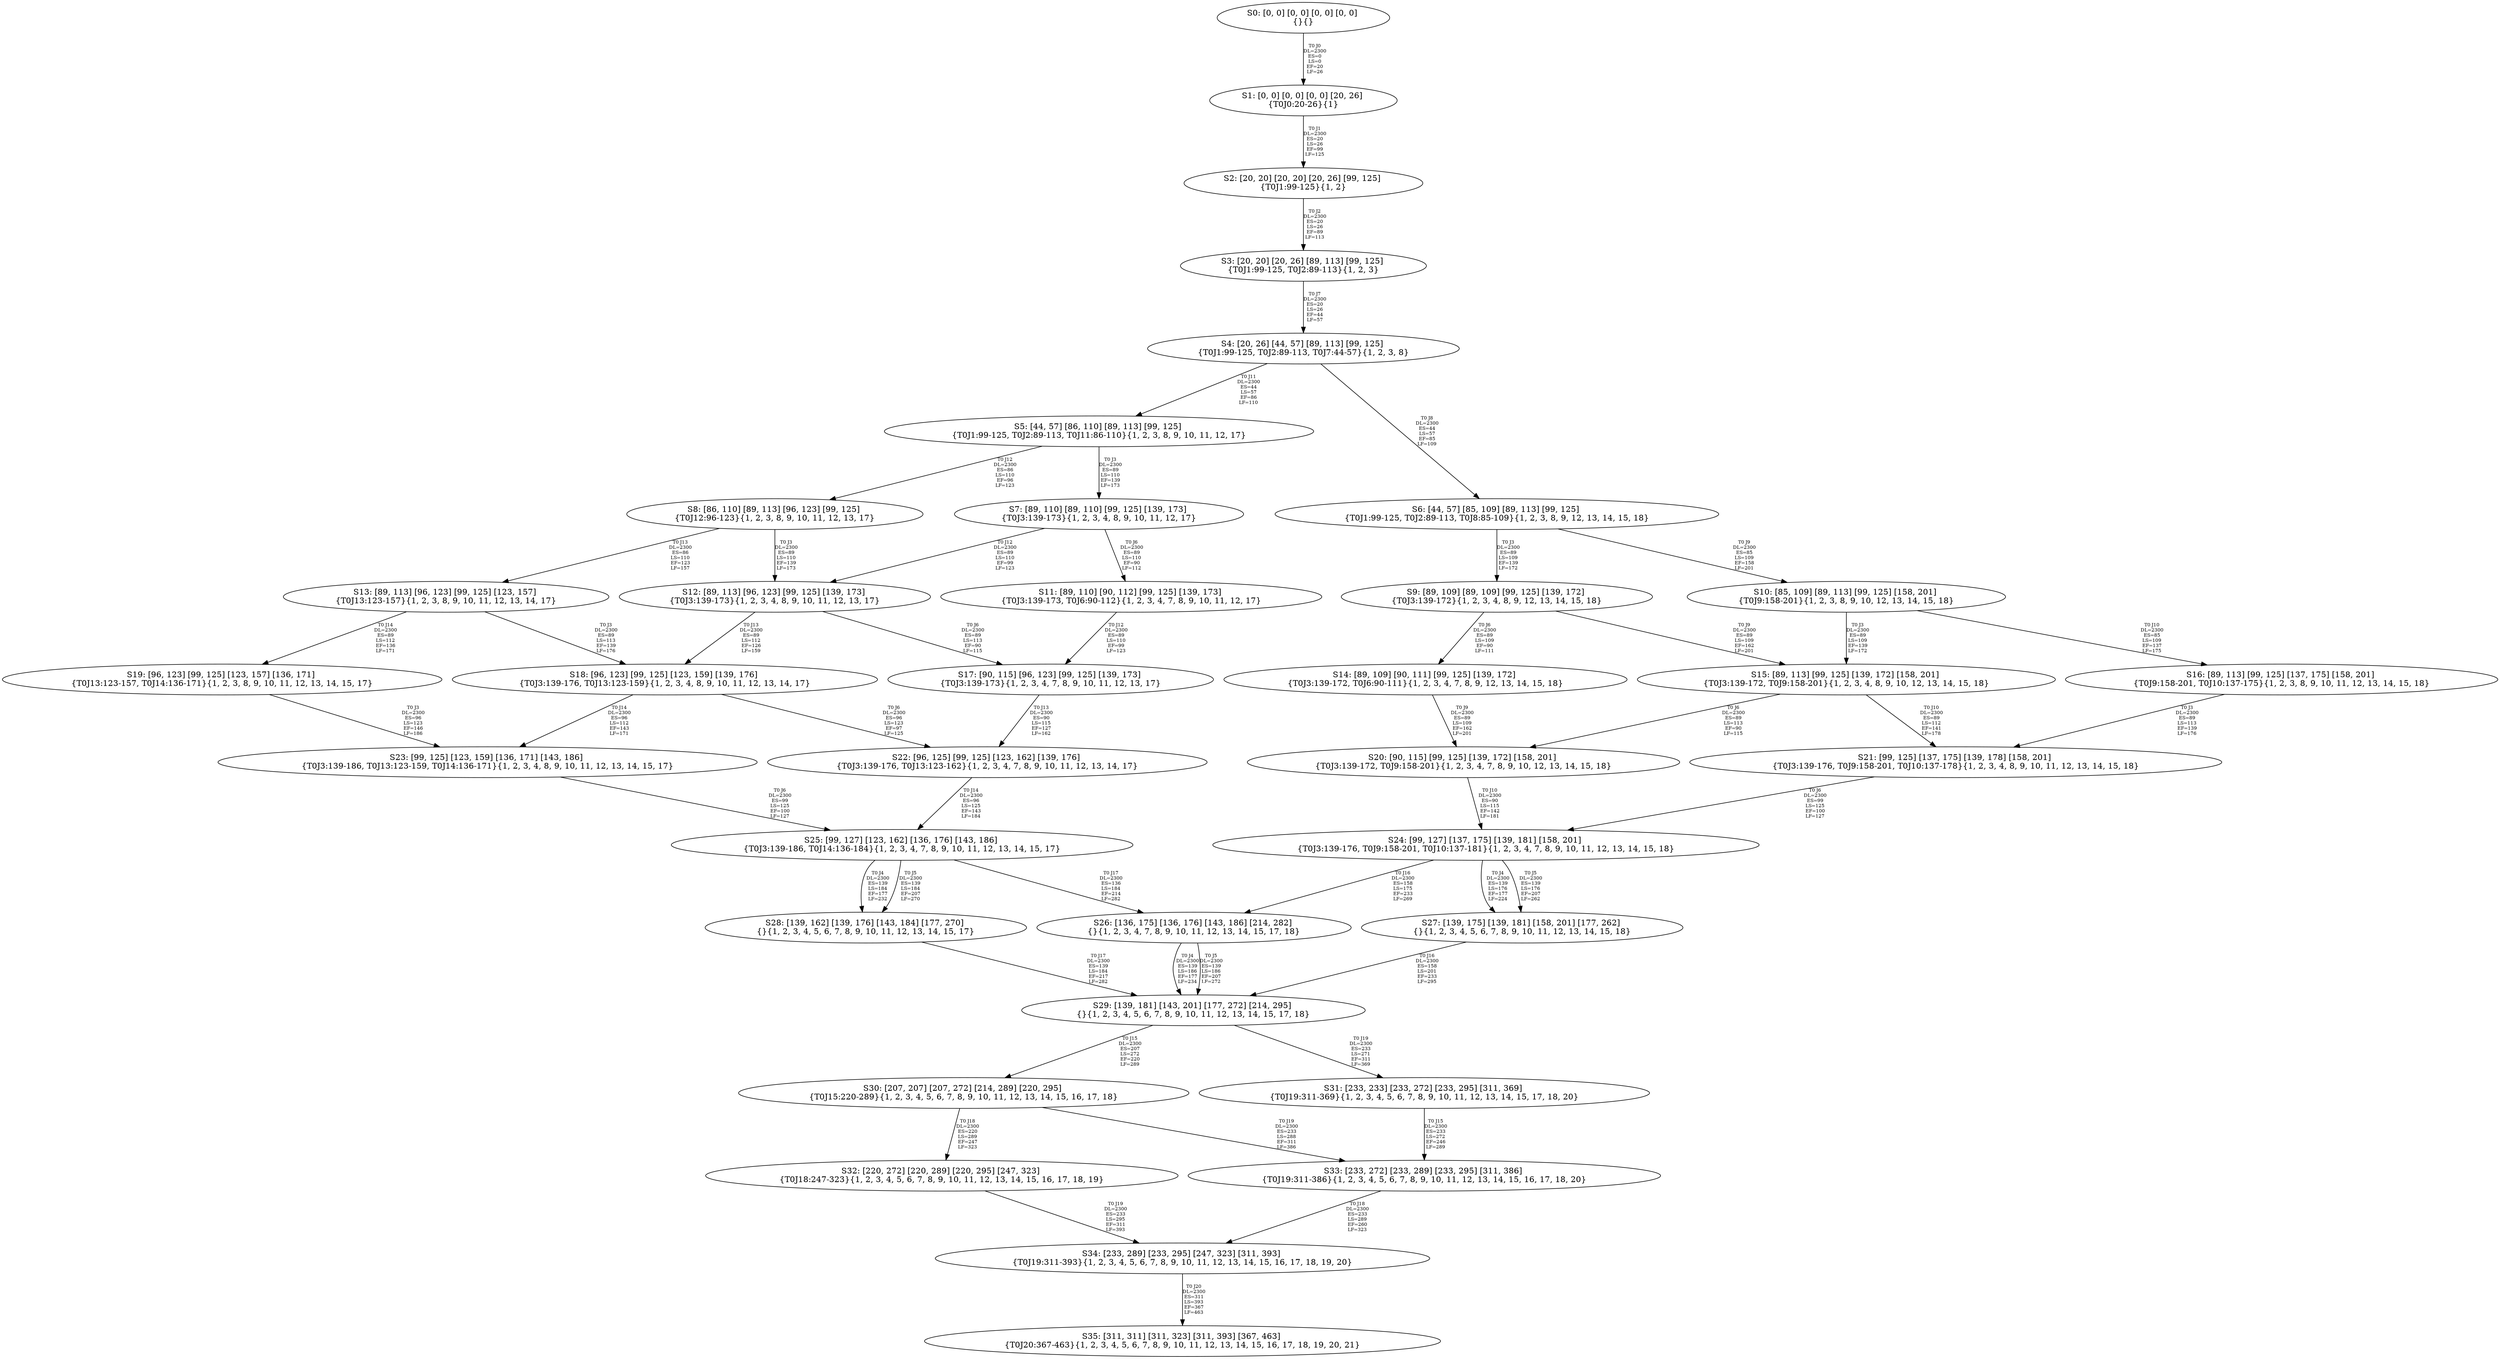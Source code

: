digraph {
	S0[label="S0: [0, 0] [0, 0] [0, 0] [0, 0] \n{}{}"];
	S1[label="S1: [0, 0] [0, 0] [0, 0] [20, 26] \n{T0J0:20-26}{1}"];
	S2[label="S2: [20, 20] [20, 20] [20, 26] [99, 125] \n{T0J1:99-125}{1, 2}"];
	S3[label="S3: [20, 20] [20, 26] [89, 113] [99, 125] \n{T0J1:99-125, T0J2:89-113}{1, 2, 3}"];
	S4[label="S4: [20, 26] [44, 57] [89, 113] [99, 125] \n{T0J1:99-125, T0J2:89-113, T0J7:44-57}{1, 2, 3, 8}"];
	S5[label="S5: [44, 57] [86, 110] [89, 113] [99, 125] \n{T0J1:99-125, T0J2:89-113, T0J11:86-110}{1, 2, 3, 8, 9, 10, 11, 12, 17}"];
	S6[label="S6: [44, 57] [85, 109] [89, 113] [99, 125] \n{T0J1:99-125, T0J2:89-113, T0J8:85-109}{1, 2, 3, 8, 9, 12, 13, 14, 15, 18}"];
	S7[label="S7: [89, 110] [89, 110] [99, 125] [139, 173] \n{T0J3:139-173}{1, 2, 3, 4, 8, 9, 10, 11, 12, 17}"];
	S8[label="S8: [86, 110] [89, 113] [96, 123] [99, 125] \n{T0J12:96-123}{1, 2, 3, 8, 9, 10, 11, 12, 13, 17}"];
	S9[label="S9: [89, 109] [89, 109] [99, 125] [139, 172] \n{T0J3:139-172}{1, 2, 3, 4, 8, 9, 12, 13, 14, 15, 18}"];
	S10[label="S10: [85, 109] [89, 113] [99, 125] [158, 201] \n{T0J9:158-201}{1, 2, 3, 8, 9, 10, 12, 13, 14, 15, 18}"];
	S11[label="S11: [89, 110] [90, 112] [99, 125] [139, 173] \n{T0J3:139-173, T0J6:90-112}{1, 2, 3, 4, 7, 8, 9, 10, 11, 12, 17}"];
	S12[label="S12: [89, 113] [96, 123] [99, 125] [139, 173] \n{T0J3:139-173}{1, 2, 3, 4, 8, 9, 10, 11, 12, 13, 17}"];
	S13[label="S13: [89, 113] [96, 123] [99, 125] [123, 157] \n{T0J13:123-157}{1, 2, 3, 8, 9, 10, 11, 12, 13, 14, 17}"];
	S14[label="S14: [89, 109] [90, 111] [99, 125] [139, 172] \n{T0J3:139-172, T0J6:90-111}{1, 2, 3, 4, 7, 8, 9, 12, 13, 14, 15, 18}"];
	S15[label="S15: [89, 113] [99, 125] [139, 172] [158, 201] \n{T0J3:139-172, T0J9:158-201}{1, 2, 3, 4, 8, 9, 10, 12, 13, 14, 15, 18}"];
	S16[label="S16: [89, 113] [99, 125] [137, 175] [158, 201] \n{T0J9:158-201, T0J10:137-175}{1, 2, 3, 8, 9, 10, 11, 12, 13, 14, 15, 18}"];
	S17[label="S17: [90, 115] [96, 123] [99, 125] [139, 173] \n{T0J3:139-173}{1, 2, 3, 4, 7, 8, 9, 10, 11, 12, 13, 17}"];
	S18[label="S18: [96, 123] [99, 125] [123, 159] [139, 176] \n{T0J3:139-176, T0J13:123-159}{1, 2, 3, 4, 8, 9, 10, 11, 12, 13, 14, 17}"];
	S19[label="S19: [96, 123] [99, 125] [123, 157] [136, 171] \n{T0J13:123-157, T0J14:136-171}{1, 2, 3, 8, 9, 10, 11, 12, 13, 14, 15, 17}"];
	S20[label="S20: [90, 115] [99, 125] [139, 172] [158, 201] \n{T0J3:139-172, T0J9:158-201}{1, 2, 3, 4, 7, 8, 9, 10, 12, 13, 14, 15, 18}"];
	S21[label="S21: [99, 125] [137, 175] [139, 178] [158, 201] \n{T0J3:139-176, T0J9:158-201, T0J10:137-178}{1, 2, 3, 4, 8, 9, 10, 11, 12, 13, 14, 15, 18}"];
	S22[label="S22: [96, 125] [99, 125] [123, 162] [139, 176] \n{T0J3:139-176, T0J13:123-162}{1, 2, 3, 4, 7, 8, 9, 10, 11, 12, 13, 14, 17}"];
	S23[label="S23: [99, 125] [123, 159] [136, 171] [143, 186] \n{T0J3:139-186, T0J13:123-159, T0J14:136-171}{1, 2, 3, 4, 8, 9, 10, 11, 12, 13, 14, 15, 17}"];
	S24[label="S24: [99, 127] [137, 175] [139, 181] [158, 201] \n{T0J3:139-176, T0J9:158-201, T0J10:137-181}{1, 2, 3, 4, 7, 8, 9, 10, 11, 12, 13, 14, 15, 18}"];
	S25[label="S25: [99, 127] [123, 162] [136, 176] [143, 186] \n{T0J3:139-186, T0J14:136-184}{1, 2, 3, 4, 7, 8, 9, 10, 11, 12, 13, 14, 15, 17}"];
	S26[label="S26: [136, 175] [136, 176] [143, 186] [214, 282] \n{}{1, 2, 3, 4, 7, 8, 9, 10, 11, 12, 13, 14, 15, 17, 18}"];
	S27[label="S27: [139, 175] [139, 181] [158, 201] [177, 262] \n{}{1, 2, 3, 4, 5, 6, 7, 8, 9, 10, 11, 12, 13, 14, 15, 18}"];
	S28[label="S28: [139, 162] [139, 176] [143, 184] [177, 270] \n{}{1, 2, 3, 4, 5, 6, 7, 8, 9, 10, 11, 12, 13, 14, 15, 17}"];
	S29[label="S29: [139, 181] [143, 201] [177, 272] [214, 295] \n{}{1, 2, 3, 4, 5, 6, 7, 8, 9, 10, 11, 12, 13, 14, 15, 17, 18}"];
	S30[label="S30: [207, 207] [207, 272] [214, 289] [220, 295] \n{T0J15:220-289}{1, 2, 3, 4, 5, 6, 7, 8, 9, 10, 11, 12, 13, 14, 15, 16, 17, 18}"];
	S31[label="S31: [233, 233] [233, 272] [233, 295] [311, 369] \n{T0J19:311-369}{1, 2, 3, 4, 5, 6, 7, 8, 9, 10, 11, 12, 13, 14, 15, 17, 18, 20}"];
	S32[label="S32: [220, 272] [220, 289] [220, 295] [247, 323] \n{T0J18:247-323}{1, 2, 3, 4, 5, 6, 7, 8, 9, 10, 11, 12, 13, 14, 15, 16, 17, 18, 19}"];
	S33[label="S33: [233, 272] [233, 289] [233, 295] [311, 386] \n{T0J19:311-386}{1, 2, 3, 4, 5, 6, 7, 8, 9, 10, 11, 12, 13, 14, 15, 16, 17, 18, 20}"];
	S34[label="S34: [233, 289] [233, 295] [247, 323] [311, 393] \n{T0J19:311-393}{1, 2, 3, 4, 5, 6, 7, 8, 9, 10, 11, 12, 13, 14, 15, 16, 17, 18, 19, 20}"];
	S35[label="S35: [311, 311] [311, 323] [311, 393] [367, 463] \n{T0J20:367-463}{1, 2, 3, 4, 5, 6, 7, 8, 9, 10, 11, 12, 13, 14, 15, 16, 17, 18, 19, 20, 21}"];
	S0 -> S1[label="T0 J0\nDL=2300\nES=0\nLS=0\nEF=20\nLF=26",fontsize=8];
	S1 -> S2[label="T0 J1\nDL=2300\nES=20\nLS=26\nEF=99\nLF=125",fontsize=8];
	S2 -> S3[label="T0 J2\nDL=2300\nES=20\nLS=26\nEF=89\nLF=113",fontsize=8];
	S3 -> S4[label="T0 J7\nDL=2300\nES=20\nLS=26\nEF=44\nLF=57",fontsize=8];
	S4 -> S6[label="T0 J8\nDL=2300\nES=44\nLS=57\nEF=85\nLF=109",fontsize=8];
	S4 -> S5[label="T0 J11\nDL=2300\nES=44\nLS=57\nEF=86\nLF=110",fontsize=8];
	S5 -> S7[label="T0 J3\nDL=2300\nES=89\nLS=110\nEF=139\nLF=173",fontsize=8];
	S5 -> S8[label="T0 J12\nDL=2300\nES=86\nLS=110\nEF=96\nLF=123",fontsize=8];
	S6 -> S9[label="T0 J3\nDL=2300\nES=89\nLS=109\nEF=139\nLF=172",fontsize=8];
	S6 -> S10[label="T0 J9\nDL=2300\nES=85\nLS=109\nEF=158\nLF=201",fontsize=8];
	S7 -> S11[label="T0 J6\nDL=2300\nES=89\nLS=110\nEF=90\nLF=112",fontsize=8];
	S7 -> S12[label="T0 J12\nDL=2300\nES=89\nLS=110\nEF=99\nLF=123",fontsize=8];
	S8 -> S12[label="T0 J3\nDL=2300\nES=89\nLS=110\nEF=139\nLF=173",fontsize=8];
	S8 -> S13[label="T0 J13\nDL=2300\nES=86\nLS=110\nEF=123\nLF=157",fontsize=8];
	S9 -> S14[label="T0 J6\nDL=2300\nES=89\nLS=109\nEF=90\nLF=111",fontsize=8];
	S9 -> S15[label="T0 J9\nDL=2300\nES=89\nLS=109\nEF=162\nLF=201",fontsize=8];
	S10 -> S15[label="T0 J3\nDL=2300\nES=89\nLS=109\nEF=139\nLF=172",fontsize=8];
	S10 -> S16[label="T0 J10\nDL=2300\nES=85\nLS=109\nEF=137\nLF=175",fontsize=8];
	S11 -> S17[label="T0 J12\nDL=2300\nES=89\nLS=110\nEF=99\nLF=123",fontsize=8];
	S12 -> S17[label="T0 J6\nDL=2300\nES=89\nLS=113\nEF=90\nLF=115",fontsize=8];
	S12 -> S18[label="T0 J13\nDL=2300\nES=89\nLS=112\nEF=126\nLF=159",fontsize=8];
	S13 -> S18[label="T0 J3\nDL=2300\nES=89\nLS=113\nEF=139\nLF=176",fontsize=8];
	S13 -> S19[label="T0 J14\nDL=2300\nES=89\nLS=112\nEF=136\nLF=171",fontsize=8];
	S14 -> S20[label="T0 J9\nDL=2300\nES=89\nLS=109\nEF=162\nLF=201",fontsize=8];
	S15 -> S20[label="T0 J6\nDL=2300\nES=89\nLS=113\nEF=90\nLF=115",fontsize=8];
	S15 -> S21[label="T0 J10\nDL=2300\nES=89\nLS=112\nEF=141\nLF=178",fontsize=8];
	S16 -> S21[label="T0 J3\nDL=2300\nES=89\nLS=113\nEF=139\nLF=176",fontsize=8];
	S17 -> S22[label="T0 J13\nDL=2300\nES=90\nLS=115\nEF=127\nLF=162",fontsize=8];
	S18 -> S22[label="T0 J6\nDL=2300\nES=96\nLS=123\nEF=97\nLF=125",fontsize=8];
	S18 -> S23[label="T0 J14\nDL=2300\nES=96\nLS=112\nEF=143\nLF=171",fontsize=8];
	S19 -> S23[label="T0 J3\nDL=2300\nES=96\nLS=123\nEF=146\nLF=186",fontsize=8];
	S20 -> S24[label="T0 J10\nDL=2300\nES=90\nLS=115\nEF=142\nLF=181",fontsize=8];
	S21 -> S24[label="T0 J6\nDL=2300\nES=99\nLS=125\nEF=100\nLF=127",fontsize=8];
	S22 -> S25[label="T0 J14\nDL=2300\nES=96\nLS=125\nEF=143\nLF=184",fontsize=8];
	S23 -> S25[label="T0 J6\nDL=2300\nES=99\nLS=125\nEF=100\nLF=127",fontsize=8];
	S24 -> S27[label="T0 J4\nDL=2300\nES=139\nLS=176\nEF=177\nLF=224",fontsize=8];
	S24 -> S27[label="T0 J5\nDL=2300\nES=139\nLS=176\nEF=207\nLF=262",fontsize=8];
	S24 -> S26[label="T0 J16\nDL=2300\nES=158\nLS=175\nEF=233\nLF=269",fontsize=8];
	S25 -> S28[label="T0 J4\nDL=2300\nES=139\nLS=184\nEF=177\nLF=232",fontsize=8];
	S25 -> S28[label="T0 J5\nDL=2300\nES=139\nLS=184\nEF=207\nLF=270",fontsize=8];
	S25 -> S26[label="T0 J17\nDL=2300\nES=136\nLS=184\nEF=214\nLF=282",fontsize=8];
	S26 -> S29[label="T0 J4\nDL=2300\nES=139\nLS=186\nEF=177\nLF=234",fontsize=8];
	S26 -> S29[label="T0 J5\nDL=2300\nES=139\nLS=186\nEF=207\nLF=272",fontsize=8];
	S27 -> S29[label="T0 J16\nDL=2300\nES=158\nLS=201\nEF=233\nLF=295",fontsize=8];
	S28 -> S29[label="T0 J17\nDL=2300\nES=139\nLS=184\nEF=217\nLF=282",fontsize=8];
	S29 -> S30[label="T0 J15\nDL=2300\nES=207\nLS=272\nEF=220\nLF=289",fontsize=8];
	S29 -> S31[label="T0 J19\nDL=2300\nES=233\nLS=271\nEF=311\nLF=369",fontsize=8];
	S30 -> S32[label="T0 J18\nDL=2300\nES=220\nLS=289\nEF=247\nLF=323",fontsize=8];
	S30 -> S33[label="T0 J19\nDL=2300\nES=233\nLS=288\nEF=311\nLF=386",fontsize=8];
	S31 -> S33[label="T0 J15\nDL=2300\nES=233\nLS=272\nEF=246\nLF=289",fontsize=8];
	S32 -> S34[label="T0 J19\nDL=2300\nES=233\nLS=295\nEF=311\nLF=393",fontsize=8];
	S33 -> S34[label="T0 J18\nDL=2300\nES=233\nLS=289\nEF=260\nLF=323",fontsize=8];
	S34 -> S35[label="T0 J20\nDL=2300\nES=311\nLS=393\nEF=367\nLF=463",fontsize=8];
}
